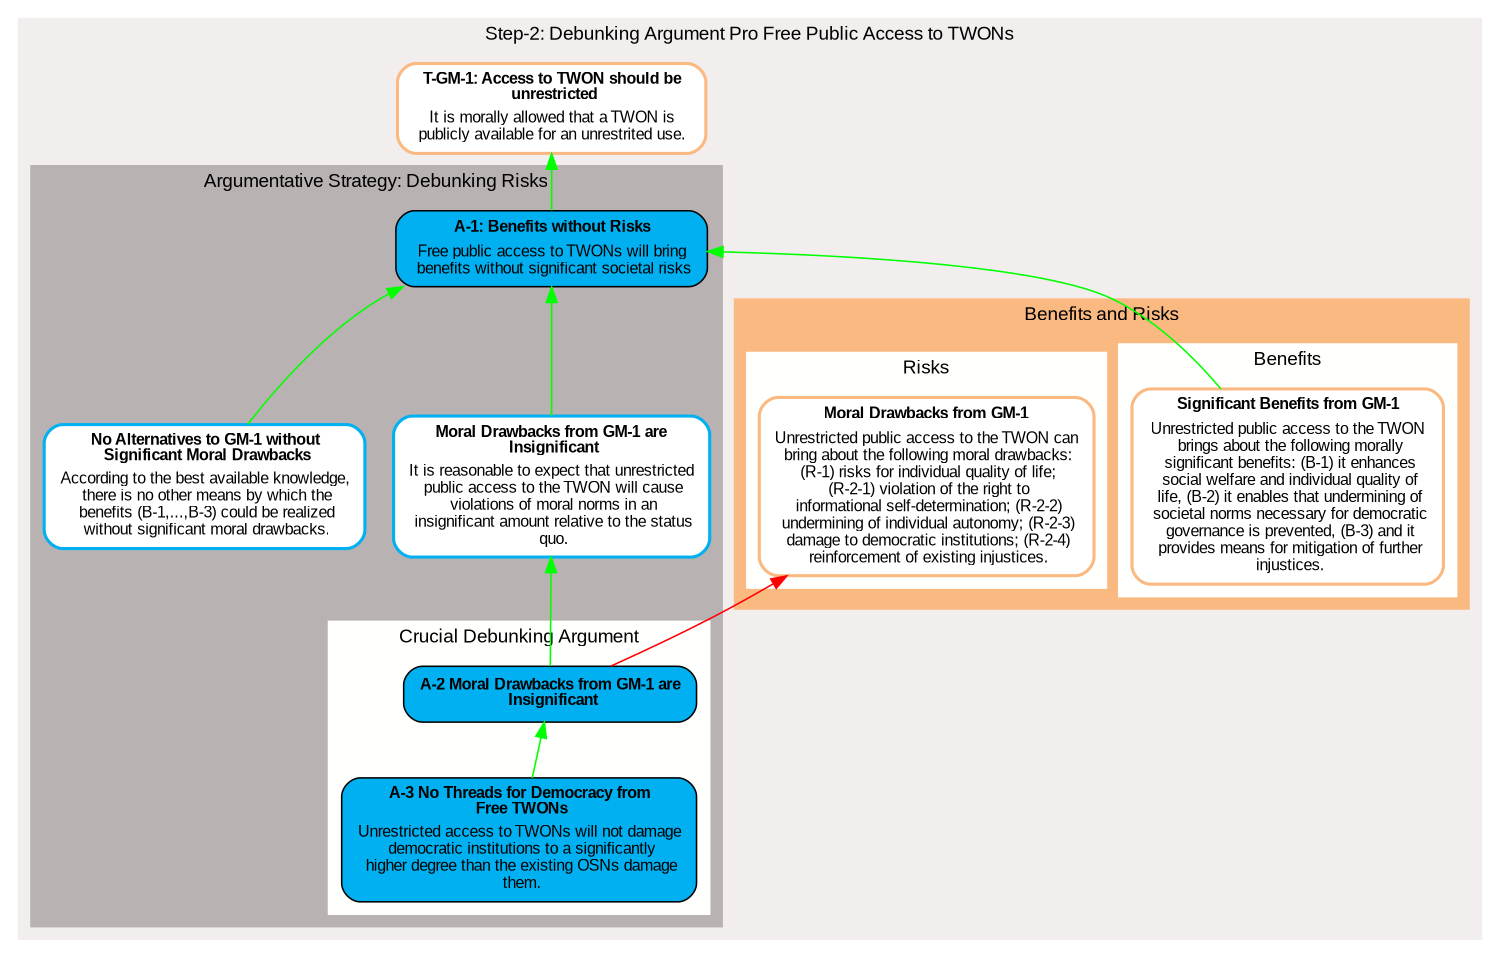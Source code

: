 digraph "Argument Map" {

rankdir = "BT";
concentrate = "false";
ratio = "auto";
size = "10,10";
edge[arrowsize="1", penwidth="1"]graph [bgcolor = "transparent" ]
subgraph cluster_1 {
  label = <<FONT FACE="arial" POINT-SIZE="12" COLOR="#000000">Step-2&#x3A;&#x20;Debunking&#x20;Argument&#x20;Pro&#x20;Free&#x20;Public&#x20;Access&#x20;to&#x20;TWONs</FONT>>;
  color = "#f2eeee";
  margin="8" style = filled;
 labelloc = "b";

  n0 [label=<<TABLE WIDTH="0" ALIGN="CENTER" BORDER="0" CELLSPACING="0"><TR><TD WIDTH="0" ALIGN="TEXT" BALIGN="CENTER"><FONT FACE="arial" POINT-SIZE="10" COLOR="#000000"><B>T-GM-1&#x3A;&#x20;Access&#x20;to&#x20;TWON&#x20;should&#x20;be<BR/>&#x20;unrestricted</B></FONT></TD></TR><TR><TD ALIGN="TEXT" WIDTH="0" BALIGN="CENTER"><FONT FACE="arial" POINT-SIZE="10" COLOR="#000000">It&#x20;is&#x20;morally&#x20;allowed&#x20;that&#x20;a&#x20;TWON&#x20;is<BR/>&#x20;publicly&#x20;available&#x20;for&#x20;an&#x20;unrestrited&#x20;use.&#x20;</FONT></TD></TR></TABLE>>, shape="box",  margin="0.11,0.055", style="filled,rounded,bold", color="#FBB982", fillcolor="white", labelfontcolor="white", fontcolor="#000000", type="statement-map-node"];

subgraph cluster_2 {
  label = <<FONT FACE="arial" POINT-SIZE="12" COLOR="#000000">Benefits&#x20;and&#x20;Risks</FONT>>;
  color = "#FBB982";
  margin="8" style = filled;
 labelloc = "b";


subgraph cluster_3 {
  label = <<FONT FACE="arial" POINT-SIZE="12" COLOR="#000000">Benefits</FONT>>;
  color = "#fffffd";
  margin="8" style = filled;
 labelloc = "b";

  n1 [label=<<TABLE WIDTH="0" ALIGN="CENTER" BORDER="0" CELLSPACING="0"><TR><TD WIDTH="0" ALIGN="TEXT" BALIGN="CENTER"><FONT FACE="arial" POINT-SIZE="10" COLOR="#000000"><B>Significant&#x20;Benefits&#x20;from&#x20;GM-1</B></FONT></TD></TR><TR><TD ALIGN="TEXT" WIDTH="0" BALIGN="CENTER"><FONT FACE="arial" POINT-SIZE="10" COLOR="#000000">Unrestricted&#x20;public&#x20;access&#x20;to&#x20;the&#x20;TWON<BR/>&#x20;brings&#x20;about&#x20;the&#x20;following&#x20;morally<BR/>&#x20;significant&#x20;benefits&#x3A;&#x20;&#x28;B-1&#x29;&#x20;it&#x20;enhances<BR/>&#x20;social&#x20;welfare&#x20;and&#x20;individual&#x20;quality&#x20;of<BR/>&#x20;life&#x2C;&#x20;&#x28;B-2&#x29;&#x20;it&#x20;enables&#x20;that&#x20;undermining&#x20;of<BR/>&#x20;societal&#x20;norms&#x20;necessary&#x20;for&#x20;democratic<BR/>&#x20;governance&#x20;is&#x20;prevented&#x2C;&#x20;&#x28;B-3&#x29;&#x20;and&#x20;it<BR/>&#x20;provides&#x20;means&#x20;for&#x20;mitigation&#x20;of&#x20;further<BR/>&#x20;injustices.</FONT></TD></TR></TABLE>>, shape="box",  margin="0.11,0.055", style="filled,rounded,bold", color="#FBB982", fillcolor="white", labelfontcolor="white", fontcolor="#000000", type="statement-map-node"];

}


subgraph cluster_4 {
  label = <<FONT FACE="arial" POINT-SIZE="12" COLOR="#000000">Risks</FONT>>;
  color = "#fffffd";
  margin="8" style = filled;
 labelloc = "b";

  n4 [label=<<TABLE WIDTH="0" ALIGN="CENTER" BORDER="0" CELLSPACING="0"><TR><TD WIDTH="0" ALIGN="TEXT" BALIGN="CENTER"><FONT FACE="arial" POINT-SIZE="10" COLOR="#000000"><B>Moral&#x20;Drawbacks&#x20;from&#x20;GM-1</B></FONT></TD></TR><TR><TD ALIGN="TEXT" WIDTH="0" BALIGN="CENTER"><FONT FACE="arial" POINT-SIZE="10" COLOR="#000000">Unrestricted&#x20;public&#x20;access&#x20;to&#x20;the&#x20;TWON&#x20;can<BR/>&#x20;bring&#x20;about&#x20;the&#x20;following&#x20;moral&#x20;drawbacks&#x3A;<BR/>&#x20;&#x28;R-1&#x29;&#x20;risks&#x20;for&#x20;individual&#x20;quality&#x20;of&#x20;life&#x3B;<BR/>&#x20;&#x28;R-2-1&#x29;&#x20;violation&#x20;of&#x20;the&#x20;right&#x20;to<BR/>&#x20;informational&#x20;self-determination&#x3B;&#x20;&#x28;R-2-2&#x29;<BR/>&#x20;undermining&#x20;of&#x20;individual&#x20;autonomy&#x3B;&#x20;&#x28;R-2-3&#x29;<BR/>&#x20;damage&#x20;to&#x20;democratic&#x20;institutions&#x3B;&#x20;&#x28;R-2-4&#x29;<BR/>&#x20;reinforcement&#x20;of&#x20;existing&#x20;injustices.</FONT></TD></TR></TABLE>>, shape="box",  margin="0.11,0.055", style="filled,rounded,bold", color="#FBB982", fillcolor="white", labelfontcolor="white", fontcolor="#000000", type="statement-map-node"];

}


}


subgraph cluster_5 {
  label = <<FONT FACE="arial" POINT-SIZE="12" COLOR="#000000">Argumentative&#x20;Strategy&#x3A;&#x20;Debunking&#x20;Risks</FONT>>;
  color = "#b9b2b2";
  margin="8" style = filled;
 labelloc = "b";

  n2 [label=<<TABLE WIDTH="0" ALIGN="CENTER" BORDER="0" CELLSPACING="0"><TR><TD WIDTH="0" ALIGN="TEXT" BALIGN="CENTER"><FONT FACE="arial" POINT-SIZE="10" COLOR="#000000"><B>Moral&#x20;Drawbacks&#x20;from&#x20;GM-1&#x20;are<BR/>&#x20;Insignificant</B></FONT></TD></TR><TR><TD ALIGN="TEXT" WIDTH="0" BALIGN="CENTER"><FONT FACE="arial" POINT-SIZE="10" COLOR="#000000">It&#x20;is&#x20;reasonable&#x20;to&#x20;expect&#x20;that&#x20;unrestricted<BR/>&#x20;public&#x20;access&#x20;to&#x20;the&#x20;TWON&#x20;will&#x20;cause<BR/>&#x20;violations&#x20;of&#x20;moral&#x20;norms&#x20;in&#x20;an<BR/>&#x20;insignificant&#x20;amount&#x20;relative&#x20;to&#x20;the&#x20;status<BR/>&#x20;quo.</FONT></TD></TR></TABLE>>, shape="box",  margin="0.11,0.055", style="filled,rounded,bold", color="#00B0F0", fillcolor="white", labelfontcolor="white", fontcolor="#000000", type="statement-map-node"];
  n3 [label=<<TABLE WIDTH="0" ALIGN="CENTER" BORDER="0" CELLSPACING="0"><TR><TD WIDTH="0" ALIGN="TEXT" BALIGN="CENTER"><FONT FACE="arial" POINT-SIZE="10" COLOR="#000000"><B>No&#x20;Alternatives&#x20;to&#x20;GM-1&#x20;without<BR/>&#x20;Significant&#x20;Moral&#x20;Drawbacks</B></FONT></TD></TR><TR><TD ALIGN="TEXT" WIDTH="0" BALIGN="CENTER"><FONT FACE="arial" POINT-SIZE="10" COLOR="#000000">According&#x20;to&#x20;the&#x20;best&#x20;available&#x20;knowledge&#x2C;<BR/>&#x20;there&#x20;is&#x20;no&#x20;other&#x20;means&#x20;by&#x20;which&#x20;the<BR/>&#x20;benefits&#x20;&#x28;B-1&#x2C;...&#x2C;B-3&#x29;&#x20;could&#x20;be&#x20;realized<BR/>&#x20;without&#x20;significant&#x20;moral&#x20;drawbacks.</FONT></TD></TR></TABLE>>, shape="box",  margin="0.11,0.055", style="filled,rounded,bold", color="#00B0F0", fillcolor="white", labelfontcolor="white", fontcolor="#000000", type="statement-map-node"];
  n5 [label=<<TABLE WIDTH="0" ALIGN="CENTER" BORDER="0" CELLSPACING="0"><TR><TD WIDTH="0" ALIGN="TEXT" BALIGN="CENTER"><FONT FACE="arial" POINT-SIZE="10" COLOR="#000000"><B>A-1&#x3A;&#x20;Benefits&#x20;without&#x20;Risks</B></FONT></TD></TR><TR><TD ALIGN="TEXT" WIDTH="0" BALIGN="CENTER"><FONT FACE="arial" POINT-SIZE="10" COLOR="#000000">Free&#x20;public&#x20;access&#x20;to&#x20;TWONs&#x20;will&#x20;bring<BR/>&#x20;benefits&#x20;without&#x20;significant&#x20;societal&#x20;risks</FONT></TD></TR></TABLE>>, margin="0.11,0.055", shape="box", style="filled, rounded", fillcolor="#00B0F0", fontcolor="#000000",  type="argument-map-node"];

subgraph cluster_6 {
  label = <<FONT FACE="arial" POINT-SIZE="12" COLOR="#000000">Crucial&#x20;Debunking&#x20;Argument</FONT>>;
  color = "#fffffd";
  margin="8" style = filled;
 labelloc = "b";

  n6 [label=<<TABLE WIDTH="0" ALIGN="CENTER" BORDER="0" CELLSPACING="0"><TR><TD WIDTH="0" ALIGN="TEXT" BALIGN="CENTER"><FONT FACE="arial" POINT-SIZE="10" COLOR="#000000"><B>A-2&#x20;Moral&#x20;Drawbacks&#x20;from&#x20;GM-1&#x20;are<BR/>&#x20;Insignificant</B></FONT></TD></TR></TABLE>>, margin="0.11,0.055", shape="box", style="filled, rounded", fillcolor="#00B0F0", fontcolor="#000000",  type="argument-map-node"];
  n7 [label=<<TABLE WIDTH="0" ALIGN="CENTER" BORDER="0" CELLSPACING="0"><TR><TD WIDTH="0" ALIGN="TEXT" BALIGN="CENTER"><FONT FACE="arial" POINT-SIZE="10" COLOR="#000000"><B>A-3&#x20;No&#x20;Threads&#x20;for&#x20;Democracy&#x20;from<BR/>&#x20;Free&#x20;TWONs</B></FONT></TD></TR><TR><TD ALIGN="TEXT" WIDTH="0" BALIGN="CENTER"><FONT FACE="arial" POINT-SIZE="10" COLOR="#000000">Unrestricted&#x20;access&#x20;to&#x20;TWONs&#x20;will&#x20;not&#x20;damage<BR/>&#x20;democratic&#x20;institutions&#x20;to&#x20;a&#x20;significantly<BR/>&#x20;higher&#x20;degree&#x20;than&#x20;the&#x20;existing&#x20;OSNs&#x20;damage<BR/>&#x20;them.</FONT></TD></TR></TABLE>>, margin="0.11,0.055", shape="box", style="filled, rounded", fillcolor="#00B0F0", fontcolor="#000000",  type="argument-map-node"];

}


}


}



  n6 -> n2 [type="support", color="#00ff00"];
  n7 -> n6 [type="support", color="#00ff00"];
  n6 -> n4 [type="attack", color="#ff0000"];
  n5 -> n0 [type="support", color="#00ff00"];
  n1 -> n5 [type="support", color="#00ff00"];
  n2 -> n5 [type="support", color="#00ff00"];
  n3 -> n5 [type="support", color="#00ff00"];

}